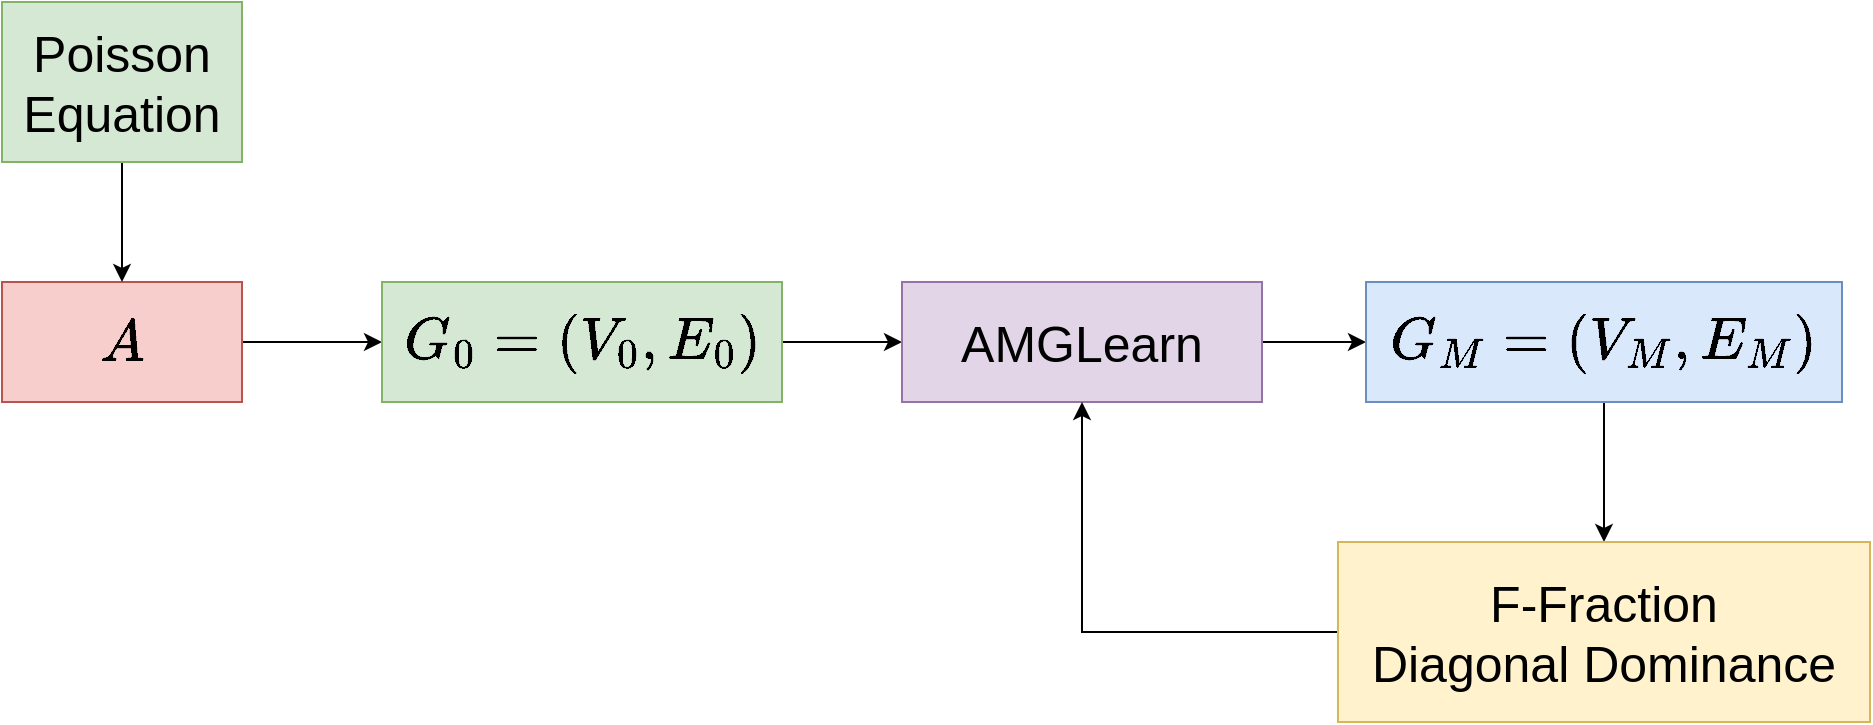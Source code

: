 <mxfile version="27.1.6">
  <diagram name="Page-1" id="acl9b-Ro4dWBJq8NwQiJ">
    <mxGraphModel dx="1174" dy="1134" grid="1" gridSize="10" guides="1" tooltips="1" connect="1" arrows="1" fold="1" page="1" pageScale="1" pageWidth="850" pageHeight="1100" math="1" shadow="0">
      <root>
        <mxCell id="0" />
        <mxCell id="1" parent="0" />
        <mxCell id="t7H4enkIU8ulNd7rulKI-4" value="" style="edgeStyle=orthogonalEdgeStyle;rounded=0;orthogonalLoop=1;jettySize=auto;html=1;" parent="1" source="t7H4enkIU8ulNd7rulKI-2" target="t7H4enkIU8ulNd7rulKI-3" edge="1">
          <mxGeometry relative="1" as="geometry" />
        </mxCell>
        <mxCell id="t7H4enkIU8ulNd7rulKI-2" value="$$A$$" style="rounded=0;whiteSpace=wrap;html=1;fillColor=#f8cecc;strokeColor=#b85450;fontSize=25;" parent="1" vertex="1">
          <mxGeometry x="40" y="250" width="120" height="60" as="geometry" />
        </mxCell>
        <mxCell id="Km1miFmpee2wp0UGs5EB-1" value="" style="edgeStyle=orthogonalEdgeStyle;rounded=0;orthogonalLoop=1;jettySize=auto;html=1;" parent="1" source="t7H4enkIU8ulNd7rulKI-3" target="t7H4enkIU8ulNd7rulKI-5" edge="1">
          <mxGeometry relative="1" as="geometry" />
        </mxCell>
        <mxCell id="t7H4enkIU8ulNd7rulKI-3" value="$$G_0=(V_0,E_0)$$" style="rounded=0;whiteSpace=wrap;html=1;fillColor=#d5e8d4;strokeColor=#82b366;fontSize=25;" parent="1" vertex="1">
          <mxGeometry x="230" y="250" width="200" height="60" as="geometry" />
        </mxCell>
        <mxCell id="Km1miFmpee2wp0UGs5EB-2" value="" style="edgeStyle=orthogonalEdgeStyle;rounded=0;orthogonalLoop=1;jettySize=auto;html=1;" parent="1" source="t7H4enkIU8ulNd7rulKI-5" target="t7H4enkIU8ulNd7rulKI-6" edge="1">
          <mxGeometry relative="1" as="geometry" />
        </mxCell>
        <mxCell id="t7H4enkIU8ulNd7rulKI-5" value="AMGLearn" style="rounded=0;whiteSpace=wrap;html=1;fillColor=#e1d5e7;strokeColor=#9673a6;fontSize=25;" parent="1" vertex="1">
          <mxGeometry x="490" y="250" width="180" height="60" as="geometry" />
        </mxCell>
        <mxCell id="Km1miFmpee2wp0UGs5EB-4" value="" style="edgeStyle=orthogonalEdgeStyle;rounded=0;orthogonalLoop=1;jettySize=auto;html=1;" parent="1" source="t7H4enkIU8ulNd7rulKI-6" target="Km1miFmpee2wp0UGs5EB-3" edge="1">
          <mxGeometry relative="1" as="geometry" />
        </mxCell>
        <mxCell id="t7H4enkIU8ulNd7rulKI-6" value="$$G_M=(V_M,E_M)$$" style="rounded=0;whiteSpace=wrap;html=1;fillColor=#dae8fc;strokeColor=#6c8ebf;fontSize=25;" parent="1" vertex="1">
          <mxGeometry x="722" y="250" width="238" height="60" as="geometry" />
        </mxCell>
        <mxCell id="Km1miFmpee2wp0UGs5EB-5" style="edgeStyle=orthogonalEdgeStyle;rounded=0;orthogonalLoop=1;jettySize=auto;html=1;exitX=0;exitY=0.5;exitDx=0;exitDy=0;entryX=0.5;entryY=1;entryDx=0;entryDy=0;" parent="1" source="Km1miFmpee2wp0UGs5EB-3" target="t7H4enkIU8ulNd7rulKI-5" edge="1">
          <mxGeometry relative="1" as="geometry" />
        </mxCell>
        <mxCell id="Km1miFmpee2wp0UGs5EB-3" value="&lt;div&gt;F-Fraction&lt;/div&gt;&lt;div&gt;Diagonal Dominance&lt;br&gt;&lt;/div&gt;" style="rounded=0;whiteSpace=wrap;html=1;fillColor=#fff2cc;strokeColor=#d6b656;fontSize=25;" parent="1" vertex="1">
          <mxGeometry x="708" y="380" width="266" height="90" as="geometry" />
        </mxCell>
        <mxCell id="Rq15LC-haqhljMWJH_8i-2" value="" style="edgeStyle=orthogonalEdgeStyle;rounded=0;orthogonalLoop=1;jettySize=auto;html=1;" edge="1" parent="1" source="Rq15LC-haqhljMWJH_8i-1" target="t7H4enkIU8ulNd7rulKI-2">
          <mxGeometry relative="1" as="geometry" />
        </mxCell>
        <mxCell id="Rq15LC-haqhljMWJH_8i-1" value="Poisson Equation" style="rounded=0;whiteSpace=wrap;html=1;fillColor=#d5e8d4;strokeColor=#82b366;fontSize=25;" vertex="1" parent="1">
          <mxGeometry x="40" y="110" width="120" height="80" as="geometry" />
        </mxCell>
      </root>
    </mxGraphModel>
  </diagram>
</mxfile>

